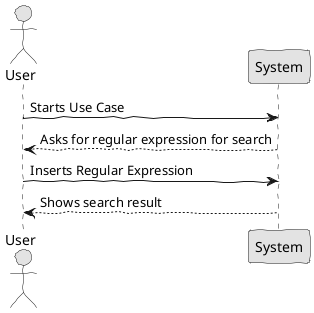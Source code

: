 @startuml Diogo
skinparam handwritten true
skinparam monochrome true
skinparam packageStyle rect
skinparam defaultFontName FG Virgil
skinparam shadowing false
actor User
User->System:Starts Use Case
System-->User:Asks for regular expression for search
User->System: Inserts Regular Expression
System-->User: Shows search result

@enduml